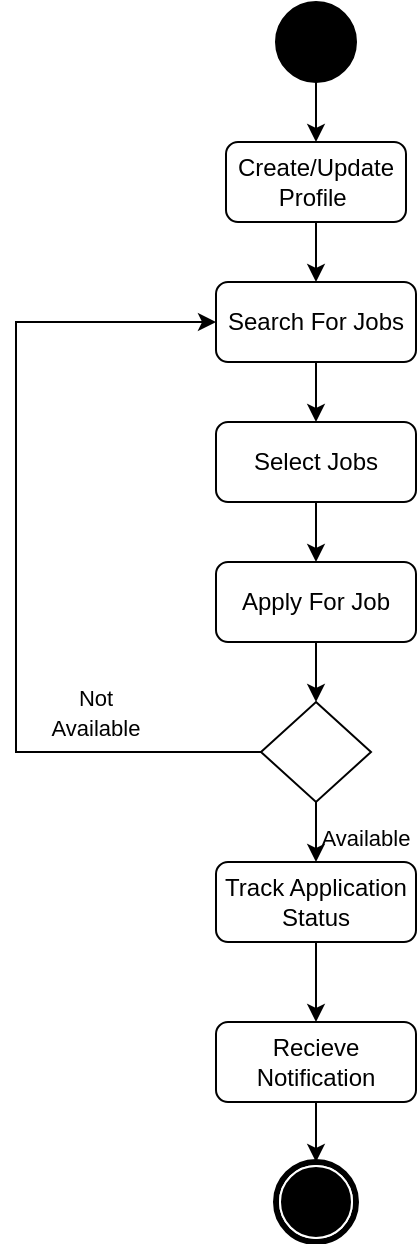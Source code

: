 <mxfile version="26.2.2">
  <diagram name="Page-1" id="1QkL5lvS-dQOB14XiCHp">
    <mxGraphModel dx="788" dy="524" grid="1" gridSize="10" guides="1" tooltips="1" connect="1" arrows="1" fold="1" page="1" pageScale="1" pageWidth="850" pageHeight="1100" math="0" shadow="0">
      <root>
        <mxCell id="0" />
        <mxCell id="1" parent="0" />
        <mxCell id="s_ghN0RM4mDxCWwuRe_J-2" style="edgeStyle=orthogonalEdgeStyle;rounded=0;orthogonalLoop=1;jettySize=auto;html=1;exitX=0.5;exitY=1;exitDx=0;exitDy=0;" parent="1" source="s_ghN0RM4mDxCWwuRe_J-1" edge="1">
          <mxGeometry relative="1" as="geometry">
            <mxPoint x="380" y="150" as="targetPoint" />
          </mxGeometry>
        </mxCell>
        <mxCell id="s_ghN0RM4mDxCWwuRe_J-1" value="" style="ellipse;whiteSpace=wrap;html=1;aspect=fixed;fillColor=#000000;" parent="1" vertex="1">
          <mxGeometry x="360" y="80" width="40" height="40" as="geometry" />
        </mxCell>
        <mxCell id="s_ghN0RM4mDxCWwuRe_J-4" style="edgeStyle=orthogonalEdgeStyle;rounded=0;orthogonalLoop=1;jettySize=auto;html=1;exitX=0.5;exitY=1;exitDx=0;exitDy=0;" parent="1" source="s_ghN0RM4mDxCWwuRe_J-3" target="s_ghN0RM4mDxCWwuRe_J-5" edge="1">
          <mxGeometry relative="1" as="geometry">
            <mxPoint x="380" y="220" as="targetPoint" />
          </mxGeometry>
        </mxCell>
        <mxCell id="s_ghN0RM4mDxCWwuRe_J-3" value="Create/Update Profile&amp;nbsp;" style="rounded=1;whiteSpace=wrap;html=1;" parent="1" vertex="1">
          <mxGeometry x="335" y="150" width="90" height="40" as="geometry" />
        </mxCell>
        <mxCell id="s_ghN0RM4mDxCWwuRe_J-6" style="edgeStyle=orthogonalEdgeStyle;rounded=0;orthogonalLoop=1;jettySize=auto;html=1;exitX=0.5;exitY=1;exitDx=0;exitDy=0;" parent="1" source="s_ghN0RM4mDxCWwuRe_J-5" target="s_ghN0RM4mDxCWwuRe_J-7" edge="1">
          <mxGeometry relative="1" as="geometry">
            <mxPoint x="380" y="290" as="targetPoint" />
          </mxGeometry>
        </mxCell>
        <mxCell id="s_ghN0RM4mDxCWwuRe_J-5" value="Search For Jobs" style="rounded=1;whiteSpace=wrap;html=1;" parent="1" vertex="1">
          <mxGeometry x="330" y="220" width="100" height="40" as="geometry" />
        </mxCell>
        <mxCell id="s_ghN0RM4mDxCWwuRe_J-8" style="edgeStyle=orthogonalEdgeStyle;rounded=0;orthogonalLoop=1;jettySize=auto;html=1;exitX=0.5;exitY=1;exitDx=0;exitDy=0;" parent="1" source="s_ghN0RM4mDxCWwuRe_J-7" target="s_ghN0RM4mDxCWwuRe_J-9" edge="1">
          <mxGeometry relative="1" as="geometry">
            <mxPoint x="380" y="360" as="targetPoint" />
          </mxGeometry>
        </mxCell>
        <mxCell id="s_ghN0RM4mDxCWwuRe_J-7" value="Select Jobs" style="rounded=1;whiteSpace=wrap;html=1;" parent="1" vertex="1">
          <mxGeometry x="330" y="290" width="100" height="40" as="geometry" />
        </mxCell>
        <mxCell id="s_ghN0RM4mDxCWwuRe_J-10" style="edgeStyle=orthogonalEdgeStyle;rounded=0;orthogonalLoop=1;jettySize=auto;html=1;exitX=0.5;exitY=1;exitDx=0;exitDy=0;" parent="1" source="s_ghN0RM4mDxCWwuRe_J-9" target="s_ghN0RM4mDxCWwuRe_J-11" edge="1">
          <mxGeometry relative="1" as="geometry">
            <mxPoint x="380" y="430" as="targetPoint" />
          </mxGeometry>
        </mxCell>
        <mxCell id="s_ghN0RM4mDxCWwuRe_J-9" value="Apply For Job" style="rounded=1;whiteSpace=wrap;html=1;" parent="1" vertex="1">
          <mxGeometry x="330" y="360" width="100" height="40" as="geometry" />
        </mxCell>
        <mxCell id="s_ghN0RM4mDxCWwuRe_J-17" style="edgeStyle=orthogonalEdgeStyle;rounded=0;orthogonalLoop=1;jettySize=auto;html=1;exitX=0.5;exitY=1;exitDx=0;exitDy=0;" parent="1" source="s_ghN0RM4mDxCWwuRe_J-11" target="s_ghN0RM4mDxCWwuRe_J-18" edge="1">
          <mxGeometry relative="1" as="geometry">
            <mxPoint x="380" y="510" as="targetPoint" />
          </mxGeometry>
        </mxCell>
        <mxCell id="s_ghN0RM4mDxCWwuRe_J-19" style="edgeStyle=orthogonalEdgeStyle;rounded=0;orthogonalLoop=1;jettySize=auto;html=1;exitX=0;exitY=0.5;exitDx=0;exitDy=0;entryX=0;entryY=0.5;entryDx=0;entryDy=0;" parent="1" source="s_ghN0RM4mDxCWwuRe_J-11" target="s_ghN0RM4mDxCWwuRe_J-5" edge="1">
          <mxGeometry relative="1" as="geometry">
            <Array as="points">
              <mxPoint x="230" y="455" />
              <mxPoint x="230" y="240" />
            </Array>
          </mxGeometry>
        </mxCell>
        <mxCell id="s_ghN0RM4mDxCWwuRe_J-11" value="" style="rhombus;whiteSpace=wrap;html=1;" parent="1" vertex="1">
          <mxGeometry x="352.5" y="430" width="55" height="50" as="geometry" />
        </mxCell>
        <mxCell id="s_ghN0RM4mDxCWwuRe_J-13" value="&lt;font style=&quot;font-size: 11px;&quot;&gt;Available&lt;/font&gt;" style="text;html=1;align=center;verticalAlign=middle;whiteSpace=wrap;rounded=0;" parent="1" vertex="1">
          <mxGeometry x="380" y="490" width="50" height="15" as="geometry" />
        </mxCell>
        <mxCell id="s_ghN0RM4mDxCWwuRe_J-15" value="&lt;font style=&quot;font-size: 11px;&quot;&gt;Not Available&lt;/font&gt;" style="text;html=1;align=center;verticalAlign=middle;whiteSpace=wrap;rounded=0;" parent="1" vertex="1">
          <mxGeometry x="240" y="420" width="60" height="30" as="geometry" />
        </mxCell>
        <mxCell id="s_ghN0RM4mDxCWwuRe_J-20" style="edgeStyle=orthogonalEdgeStyle;rounded=0;orthogonalLoop=1;jettySize=auto;html=1;exitX=0.5;exitY=1;exitDx=0;exitDy=0;" parent="1" source="s_ghN0RM4mDxCWwuRe_J-18" target="s_ghN0RM4mDxCWwuRe_J-21" edge="1">
          <mxGeometry relative="1" as="geometry">
            <mxPoint x="380" y="580" as="targetPoint" />
          </mxGeometry>
        </mxCell>
        <mxCell id="s_ghN0RM4mDxCWwuRe_J-18" value="Track Application Status" style="rounded=1;whiteSpace=wrap;html=1;" parent="1" vertex="1">
          <mxGeometry x="330" y="510" width="100" height="40" as="geometry" />
        </mxCell>
        <mxCell id="s_ghN0RM4mDxCWwuRe_J-22" style="edgeStyle=orthogonalEdgeStyle;rounded=0;orthogonalLoop=1;jettySize=auto;html=1;exitX=0.5;exitY=1;exitDx=0;exitDy=0;" parent="1" source="s_ghN0RM4mDxCWwuRe_J-21" edge="1">
          <mxGeometry relative="1" as="geometry">
            <mxPoint x="380" y="660" as="targetPoint" />
          </mxGeometry>
        </mxCell>
        <mxCell id="s_ghN0RM4mDxCWwuRe_J-21" value="Recieve Notification" style="rounded=1;whiteSpace=wrap;html=1;" parent="1" vertex="1">
          <mxGeometry x="330" y="590" width="100" height="40" as="geometry" />
        </mxCell>
        <mxCell id="s_ghN0RM4mDxCWwuRe_J-23" value="" style="points=[[0.145,0.145,0],[0.5,0,0],[0.855,0.145,0],[1,0.5,0],[0.855,0.855,0],[0.5,1,0],[0.145,0.855,0],[0,0.5,0]];shape=mxgraph.bpmn.event;html=1;verticalLabelPosition=bottom;labelBackgroundColor=#ffffff;verticalAlign=top;align=center;perimeter=ellipsePerimeter;outlineConnect=0;aspect=fixed;outline=end;symbol=terminate;" parent="1" vertex="1">
          <mxGeometry x="360" y="660" width="40" height="40" as="geometry" />
        </mxCell>
      </root>
    </mxGraphModel>
  </diagram>
</mxfile>
